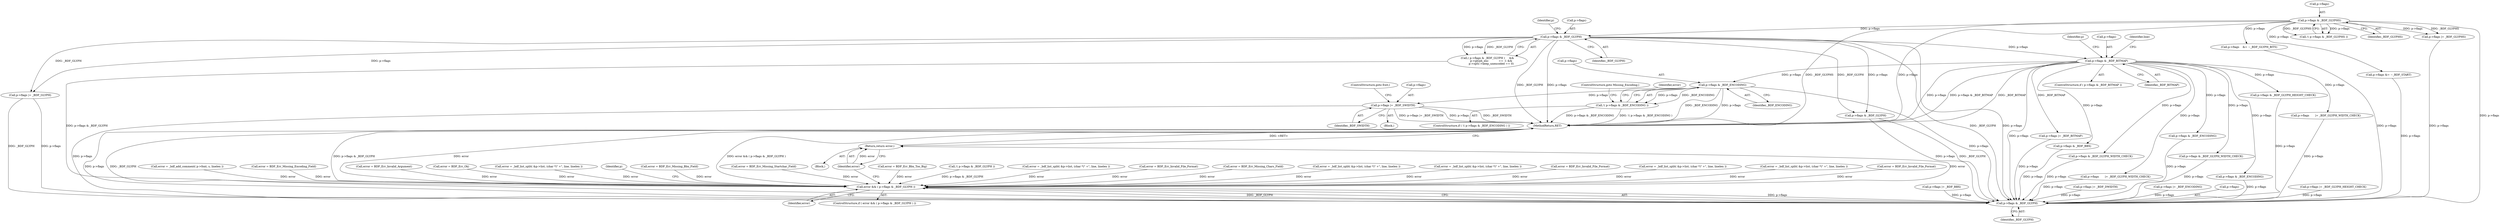 digraph "0_savannah_07bdb6e289c7954e2a533039dc93c1c136099d2d@pointer" {
"1001012" [label="(Call,p->flags & _BDF_ENCODING)"];
"1000813" [label="(Call,p->flags & _BDF_BITMAP)"];
"1000376" [label="(Call,p->flags & _BDF_GLYPH)"];
"1000241" [label="(Call,p->flags & _BDF_GLYPHS)"];
"1001011" [label="(Call,!( p->flags & _BDF_ENCODING ))"];
"1001049" [label="(Call,p->flags |= _BDF_SWIDTH)"];
"1001557" [label="(Call,p->flags & _BDF_GLYPH)"];
"1001555" [label="(Call,error && ( p->flags & _BDF_GLYPH ))"];
"1001566" [label="(Return,return error;)"];
"1000310" [label="(Call,error = BDF_Err_Invalid_Argument)"];
"1000242" [label="(Call,p->flags)"];
"1000182" [label="(Call,error = BDF_Err_Ok)"];
"1001018" [label="(Call,error = _bdf_list_split( &p->list, (char *)\" +\", line, linelen ))"];
"1001445" [label="(Call,p->flags |= _BDF_BBX)"];
"1000169" [label="(Block,)"];
"1001564" [label="(Identifier,p)"];
"1001146" [label="(Call,p->flags & _BDF_ENCODING)"];
"1001468" [label="(Call,error = BDF_Err_Missing_Bbx_Field)"];
"1000926" [label="(Call,p->flags & _BDF_GLYPH_WIDTH_CHECK)"];
"1000492" [label="(Call,error = BDF_Err_Missing_Startchar_Field)"];
"1001053" [label="(Identifier,_BDF_SWIDTH)"];
"1001557" [label="(Call,p->flags & _BDF_GLYPH)"];
"1000377" [label="(Call,p->flags)"];
"1000375" [label="(Call,( p->flags & _BDF_GLYPH )     &&\n         p->glyph_enc            == -1 &&\n         p->opts->keep_unencoded == 0)"];
"1001054" [label="(ControlStructure,goto Exit;)"];
"1001567" [label="(Identifier,error)"];
"1001065" [label="(Call,p->flags & _BDF_ENCODING)"];
"1001513" [label="(Call,error = BDF_Err_Bbx_Too_Big)"];
"1000834" [label="(Call,p->flags & _BDF_GLYPH_HEIGHT_CHECK)"];
"1000485" [label="(Call,!( p->flags & _BDF_GLYPH ))"];
"1000496" [label="(Call,error = _bdf_list_split( &p->list, (char *)\" +\", line, linelen ))"];
"1000932" [label="(Call,p->flags       |= _BDF_GLYPH_WIDTH_CHECK)"];
"1000443" [label="(Call,error = BDF_Err_Invalid_File_Format)"];
"1001050" [label="(Call,p->flags)"];
"1000368" [label="(Call,p->flags    &= ~_BDF_GLYPH_BITS)"];
"1001049" [label="(Call,p->flags |= _BDF_SWIDTH)"];
"1000464" [label="(Call,p->flags |= _BDF_GLYPH)"];
"1000255" [label="(Call,error = BDF_Err_Missing_Chars_Field)"];
"1001539" [label="(Call,p->flags |= _BDF_BITMAP)"];
"1001071" [label="(Call,error = _bdf_list_split( &p->list, (char *)\" +\", line, linelen ))"];
"1001152" [label="(Call,error = _bdf_list_split( &p->list, (char *)\" +\", line, linelen ))"];
"1000822" [label="(Identifier,p)"];
"1000376" [label="(Call,p->flags & _BDF_GLYPH)"];
"1001555" [label="(Call,error && ( p->flags & _BDF_GLYPH ))"];
"1001561" [label="(Identifier,_BDF_GLYPH)"];
"1000814" [label="(Call,p->flags)"];
"1000384" [label="(Identifier,p)"];
"1001545" [label="(Call,error = BDF_Err_Invalid_File_Format)"];
"1000813" [label="(Call,p->flags & _BDF_BITMAP)"];
"1000259" [label="(Call,error = _bdf_list_split( &p->list, (char *)\" +\", line, linelen ))"];
"1000408" [label="(Call,error = _bdf_list_split( &p->list, (char *)\" +\", line, linelen ))"];
"1000593" [label="(Call,error = BDF_Err_Invalid_File_Format)"];
"1001566" [label="(Return,return error;)"];
"1000240" [label="(Call,!( p->flags & _BDF_GLYPHS ))"];
"1001019" [label="(Identifier,error)"];
"1000812" [label="(ControlStructure,if ( p->flags & _BDF_BITMAP ))"];
"1000230" [label="(Call,error = _bdf_add_comment( p->font, s, linelen ))"];
"1001462" [label="(Call,p->flags & _BDF_BBX)"];
"1001130" [label="(Call,p->flags |= _BDF_DWIDTH)"];
"1001013" [label="(Call,p->flags)"];
"1000817" [label="(Identifier,_BDF_BITMAP)"];
"1000981" [label="(Call,p->flags & _BDF_GLYPH_WIDTH_CHECK)"];
"1001550" [label="(Call,error = BDF_Err_Missing_Encoding_Field)"];
"1000987" [label="(Call,p->flags       |= _BDF_GLYPH_WIDTH_CHECK)"];
"1000776" [label="(Call,p->flags |= _BDF_ENCODING)"];
"1001558" [label="(Call,p->flags)"];
"1000349" [label="(Call,p->flags &= ~_BDF_START)"];
"1000241" [label="(Call,p->flags & _BDF_GLYPHS)"];
"1000486" [label="(Call,p->flags & _BDF_GLYPH)"];
"1001011" [label="(Call,!( p->flags & _BDF_ENCODING ))"];
"1001016" [label="(Identifier,_BDF_ENCODING)"];
"1000245" [label="(Identifier,_BDF_GLYPHS)"];
"1001005" [label="(Identifier,line)"];
"1001012" [label="(Call,p->flags & _BDF_ENCODING)"];
"1001568" [label="(MethodReturn,RET)"];
"1000380" [label="(Identifier,_BDF_GLYPH)"];
"1001010" [label="(ControlStructure,if ( !( p->flags & _BDF_ENCODING ) ))"];
"1001017" [label="(ControlStructure,goto Missing_Encoding;)"];
"1001556" [label="(Identifier,error)"];
"1001009" [label="(Block,)"];
"1000840" [label="(Call,p->flags |= _BDF_GLYPH_HEIGHT_CHECK)"];
"1001554" [label="(ControlStructure,if ( error && ( p->flags & _BDF_GLYPH ) ))"];
"1000323" [label="(Call,p->flags |= _BDF_GLYPHS)"];
"1001012" -> "1001011"  [label="AST: "];
"1001012" -> "1001016"  [label="CFG: "];
"1001013" -> "1001012"  [label="AST: "];
"1001016" -> "1001012"  [label="AST: "];
"1001011" -> "1001012"  [label="CFG: "];
"1001012" -> "1001568"  [label="DDG: _BDF_ENCODING"];
"1001012" -> "1001568"  [label="DDG: p->flags"];
"1001012" -> "1001011"  [label="DDG: p->flags"];
"1001012" -> "1001011"  [label="DDG: _BDF_ENCODING"];
"1000813" -> "1001012"  [label="DDG: p->flags"];
"1001012" -> "1001049"  [label="DDG: p->flags"];
"1001012" -> "1001557"  [label="DDG: p->flags"];
"1000813" -> "1000812"  [label="AST: "];
"1000813" -> "1000817"  [label="CFG: "];
"1000814" -> "1000813"  [label="AST: "];
"1000817" -> "1000813"  [label="AST: "];
"1000822" -> "1000813"  [label="CFG: "];
"1001005" -> "1000813"  [label="CFG: "];
"1000813" -> "1001568"  [label="DDG: _BDF_BITMAP"];
"1000813" -> "1001568"  [label="DDG: p->flags"];
"1000813" -> "1001568"  [label="DDG: p->flags & _BDF_BITMAP"];
"1000376" -> "1000813"  [label="DDG: p->flags"];
"1000813" -> "1000834"  [label="DDG: p->flags"];
"1000813" -> "1000926"  [label="DDG: p->flags"];
"1000813" -> "1000932"  [label="DDG: p->flags"];
"1000813" -> "1000981"  [label="DDG: p->flags"];
"1000813" -> "1000987"  [label="DDG: p->flags"];
"1000813" -> "1001065"  [label="DDG: p->flags"];
"1000813" -> "1001146"  [label="DDG: p->flags"];
"1000813" -> "1001462"  [label="DDG: p->flags"];
"1000813" -> "1001539"  [label="DDG: _BDF_BITMAP"];
"1000813" -> "1001557"  [label="DDG: p->flags"];
"1000376" -> "1000375"  [label="AST: "];
"1000376" -> "1000380"  [label="CFG: "];
"1000377" -> "1000376"  [label="AST: "];
"1000380" -> "1000376"  [label="AST: "];
"1000384" -> "1000376"  [label="CFG: "];
"1000375" -> "1000376"  [label="CFG: "];
"1000376" -> "1001568"  [label="DDG: p->flags"];
"1000376" -> "1001568"  [label="DDG: _BDF_GLYPH"];
"1000376" -> "1000375"  [label="DDG: p->flags"];
"1000376" -> "1000375"  [label="DDG: _BDF_GLYPH"];
"1000241" -> "1000376"  [label="DDG: p->flags"];
"1000376" -> "1000464"  [label="DDG: p->flags"];
"1000376" -> "1000464"  [label="DDG: _BDF_GLYPH"];
"1000376" -> "1000486"  [label="DDG: p->flags"];
"1000376" -> "1000486"  [label="DDG: _BDF_GLYPH"];
"1000376" -> "1001557"  [label="DDG: p->flags"];
"1000376" -> "1001557"  [label="DDG: _BDF_GLYPH"];
"1000241" -> "1000240"  [label="AST: "];
"1000241" -> "1000245"  [label="CFG: "];
"1000242" -> "1000241"  [label="AST: "];
"1000245" -> "1000241"  [label="AST: "];
"1000240" -> "1000241"  [label="CFG: "];
"1000241" -> "1001568"  [label="DDG: p->flags"];
"1000241" -> "1001568"  [label="DDG: _BDF_GLYPHS"];
"1000241" -> "1000240"  [label="DDG: p->flags"];
"1000241" -> "1000240"  [label="DDG: _BDF_GLYPHS"];
"1000241" -> "1000323"  [label="DDG: p->flags"];
"1000241" -> "1000323"  [label="DDG: _BDF_GLYPHS"];
"1000241" -> "1000349"  [label="DDG: p->flags"];
"1000241" -> "1000368"  [label="DDG: p->flags"];
"1000241" -> "1001557"  [label="DDG: p->flags"];
"1001011" -> "1001010"  [label="AST: "];
"1001017" -> "1001011"  [label="CFG: "];
"1001019" -> "1001011"  [label="CFG: "];
"1001011" -> "1001568"  [label="DDG: p->flags & _BDF_ENCODING"];
"1001011" -> "1001568"  [label="DDG: !( p->flags & _BDF_ENCODING )"];
"1001049" -> "1001009"  [label="AST: "];
"1001049" -> "1001053"  [label="CFG: "];
"1001050" -> "1001049"  [label="AST: "];
"1001053" -> "1001049"  [label="AST: "];
"1001054" -> "1001049"  [label="CFG: "];
"1001049" -> "1001568"  [label="DDG: p->flags |= _BDF_SWIDTH"];
"1001049" -> "1001568"  [label="DDG: p->flags"];
"1001049" -> "1001568"  [label="DDG: _BDF_SWIDTH"];
"1001049" -> "1001557"  [label="DDG: p->flags"];
"1001557" -> "1001555"  [label="AST: "];
"1001557" -> "1001561"  [label="CFG: "];
"1001558" -> "1001557"  [label="AST: "];
"1001561" -> "1001557"  [label="AST: "];
"1001555" -> "1001557"  [label="CFG: "];
"1001557" -> "1001568"  [label="DDG: p->flags"];
"1001557" -> "1001568"  [label="DDG: _BDF_GLYPH"];
"1001557" -> "1001555"  [label="DDG: p->flags"];
"1001557" -> "1001555"  [label="DDG: _BDF_GLYPH"];
"1000368" -> "1001557"  [label="DDG: p->flags"];
"1001462" -> "1001557"  [label="DDG: p->flags"];
"1001065" -> "1001557"  [label="DDG: p->flags"];
"1000464" -> "1001557"  [label="DDG: p->flags"];
"1000464" -> "1001557"  [label="DDG: _BDF_GLYPH"];
"1000987" -> "1001557"  [label="DDG: p->flags"];
"1000981" -> "1001557"  [label="DDG: p->flags"];
"1000926" -> "1001557"  [label="DDG: p->flags"];
"1000932" -> "1001557"  [label="DDG: p->flags"];
"1000323" -> "1001557"  [label="DDG: p->flags"];
"1001445" -> "1001557"  [label="DDG: p->flags"];
"1001130" -> "1001557"  [label="DDG: p->flags"];
"1000486" -> "1001557"  [label="DDG: p->flags"];
"1000486" -> "1001557"  [label="DDG: _BDF_GLYPH"];
"1000834" -> "1001557"  [label="DDG: p->flags"];
"1000776" -> "1001557"  [label="DDG: p->flags"];
"1000349" -> "1001557"  [label="DDG: p->flags"];
"1001146" -> "1001557"  [label="DDG: p->flags"];
"1001539" -> "1001557"  [label="DDG: p->flags"];
"1000840" -> "1001557"  [label="DDG: p->flags"];
"1001555" -> "1001554"  [label="AST: "];
"1001555" -> "1001556"  [label="CFG: "];
"1001556" -> "1001555"  [label="AST: "];
"1001564" -> "1001555"  [label="CFG: "];
"1001567" -> "1001555"  [label="CFG: "];
"1001555" -> "1001568"  [label="DDG: p->flags & _BDF_GLYPH"];
"1001555" -> "1001568"  [label="DDG: error"];
"1001555" -> "1001568"  [label="DDG: error && ( p->flags & _BDF_GLYPH )"];
"1000259" -> "1001555"  [label="DDG: error"];
"1000408" -> "1001555"  [label="DDG: error"];
"1001550" -> "1001555"  [label="DDG: error"];
"1000310" -> "1001555"  [label="DDG: error"];
"1000492" -> "1001555"  [label="DDG: error"];
"1000496" -> "1001555"  [label="DDG: error"];
"1001071" -> "1001555"  [label="DDG: error"];
"1000230" -> "1001555"  [label="DDG: error"];
"1001468" -> "1001555"  [label="DDG: error"];
"1001152" -> "1001555"  [label="DDG: error"];
"1000593" -> "1001555"  [label="DDG: error"];
"1000255" -> "1001555"  [label="DDG: error"];
"1001545" -> "1001555"  [label="DDG: error"];
"1000182" -> "1001555"  [label="DDG: error"];
"1000443" -> "1001555"  [label="DDG: error"];
"1001513" -> "1001555"  [label="DDG: error"];
"1001018" -> "1001555"  [label="DDG: error"];
"1000485" -> "1001555"  [label="DDG: p->flags & _BDF_GLYPH"];
"1000375" -> "1001555"  [label="DDG: p->flags & _BDF_GLYPH"];
"1001555" -> "1001566"  [label="DDG: error"];
"1001566" -> "1000169"  [label="AST: "];
"1001566" -> "1001567"  [label="CFG: "];
"1001567" -> "1001566"  [label="AST: "];
"1001568" -> "1001566"  [label="CFG: "];
"1001566" -> "1001568"  [label="DDG: <RET>"];
"1001567" -> "1001566"  [label="DDG: error"];
}
